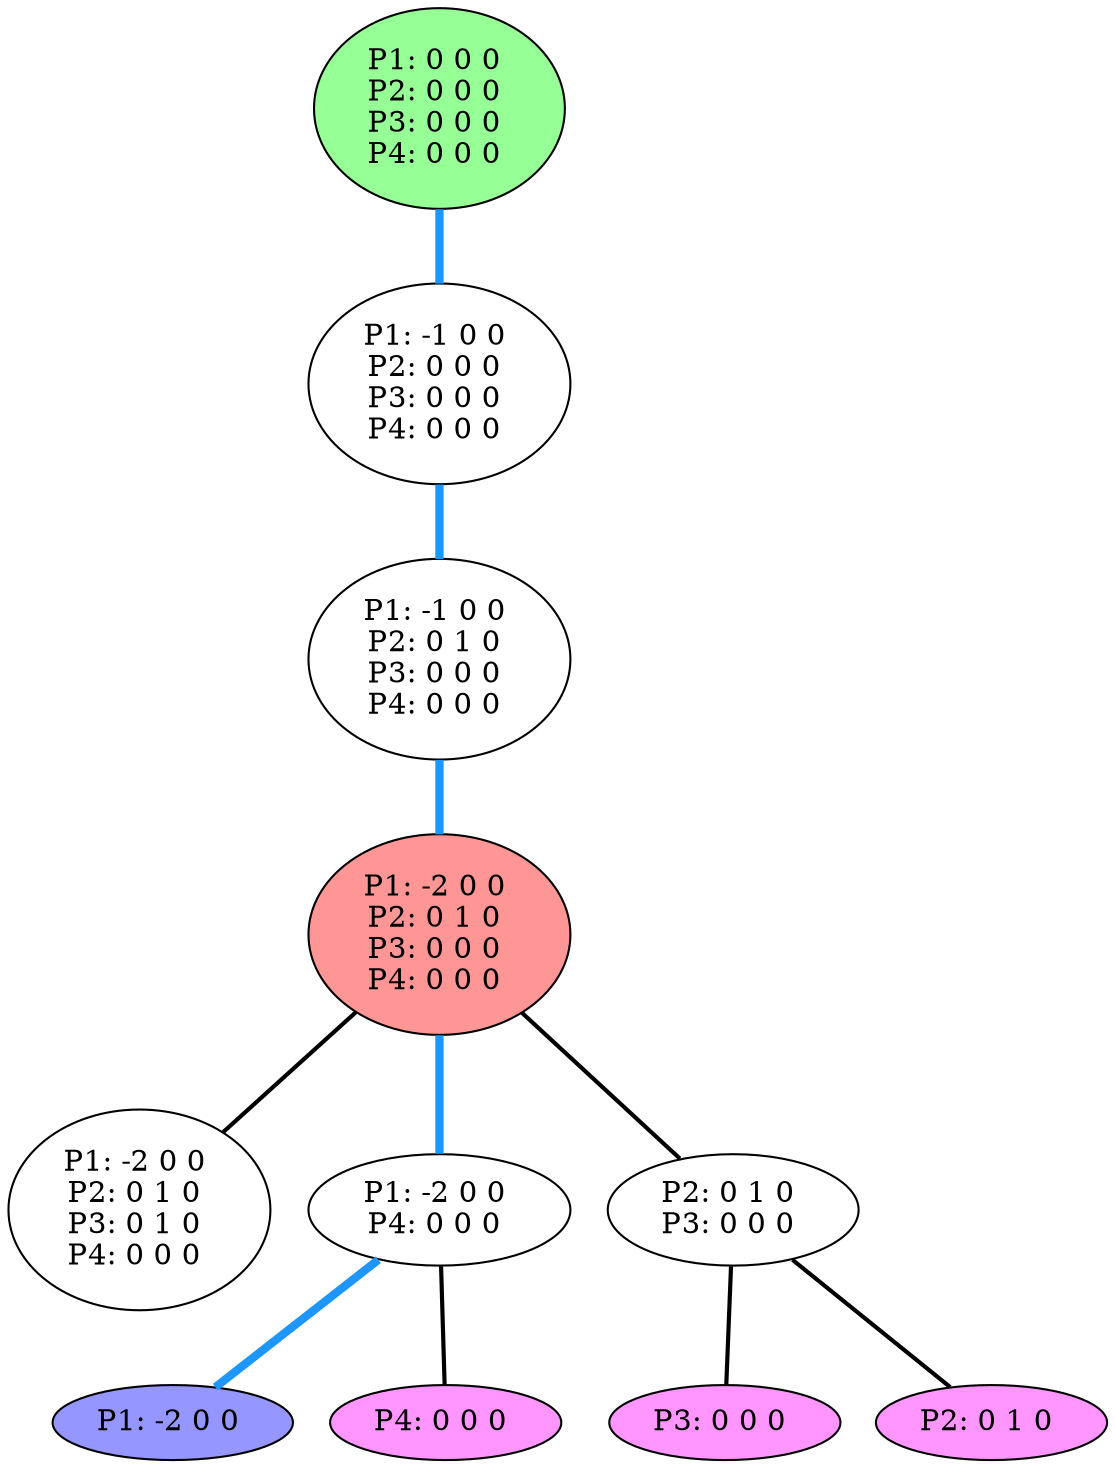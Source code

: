 graph G {
color = "black"
0 [label = "P1: 0 0 0 
P2: 0 0 0 
P3: 0 0 0 
P4: 0 0 0 
",  style="filled", fillcolor = "#96FF96"];
1 [label = "P1: -1 0 0 
P2: 0 0 0 
P3: 0 0 0 
P4: 0 0 0 
"];
2 [label = "P1: -1 0 0 
P2: 0 1 0 
P3: 0 0 0 
P4: 0 0 0 
"];
3 [label = "P1: -2 0 0 
P2: 0 1 0 
P3: 0 0 0 
P4: 0 0 0 
",  style="filled", fillcolor = "#FF9696"];
4 [label = "P1: -2 0 0 
P2: 0 1 0 
P3: 0 1 0 
P4: 0 0 0 
"];
5 [label = "P1: -2 0 0 
P4: 0 0 0 
"];
6 [label = "P1: -2 0 0 
", style="filled", fillcolor = "#9696FF"];
7 [label = "P4: 0 0 0 
",  style="filled", fillcolor = "#FF96FF"];
8 [label = "P2: 0 1 0 
P3: 0 0 0 
"];
9 [label = "P3: 0 0 0 
",  style="filled", fillcolor = "#FF96FF"];
10 [label = "P2: 0 1 0 
",  style="filled", fillcolor = "#FF96FF"];
edge [style=bold];
0 -- 1 [color="#1E96FF", penwidth=4.0];

1 -- 2 [color="#1E96FF", penwidth=4.0];

2 -- 3 [color="#1E96FF", penwidth=4.0];

3 -- 4 [color=black];
3 -- 5 [color="#1E96FF", penwidth=4.0];
3 -- 8 [color=black];


5 -- 7 [color=black];
5 -- 6 [color="#1E96FF", penwidth=4.0];

8 -- 9 [color=black];
8 -- 10 [color=black];

}

